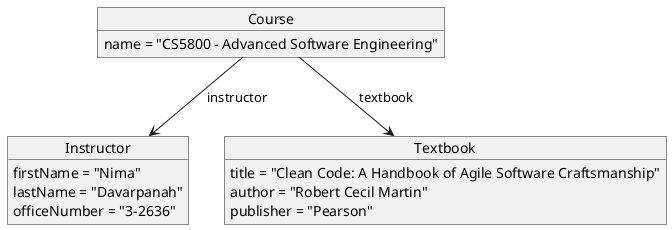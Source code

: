 @startuml

object Instructor {
  firstName = "Nima"
  lastName = "Davarpanah"
  officeNumber = "3-2636"
}

object Textbook {
  title = "Clean Code: A Handbook of Agile Software Craftsmanship"
  author = "Robert Cecil Martin"
  publisher = "Pearson"
}

object Course {
  name = "CS5800 - Advanced Software Engineering"
}

Course --> Instructor : instructor
Course --> Textbook : textbook

@enduml

